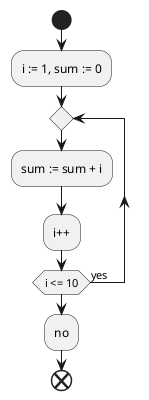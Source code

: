 @startuml
start
:i := 1, sum := 0;
repeat
:sum := sum + i;
:i++;
repeat while (i <= 10) is (yes)
-no
end
@enduml
